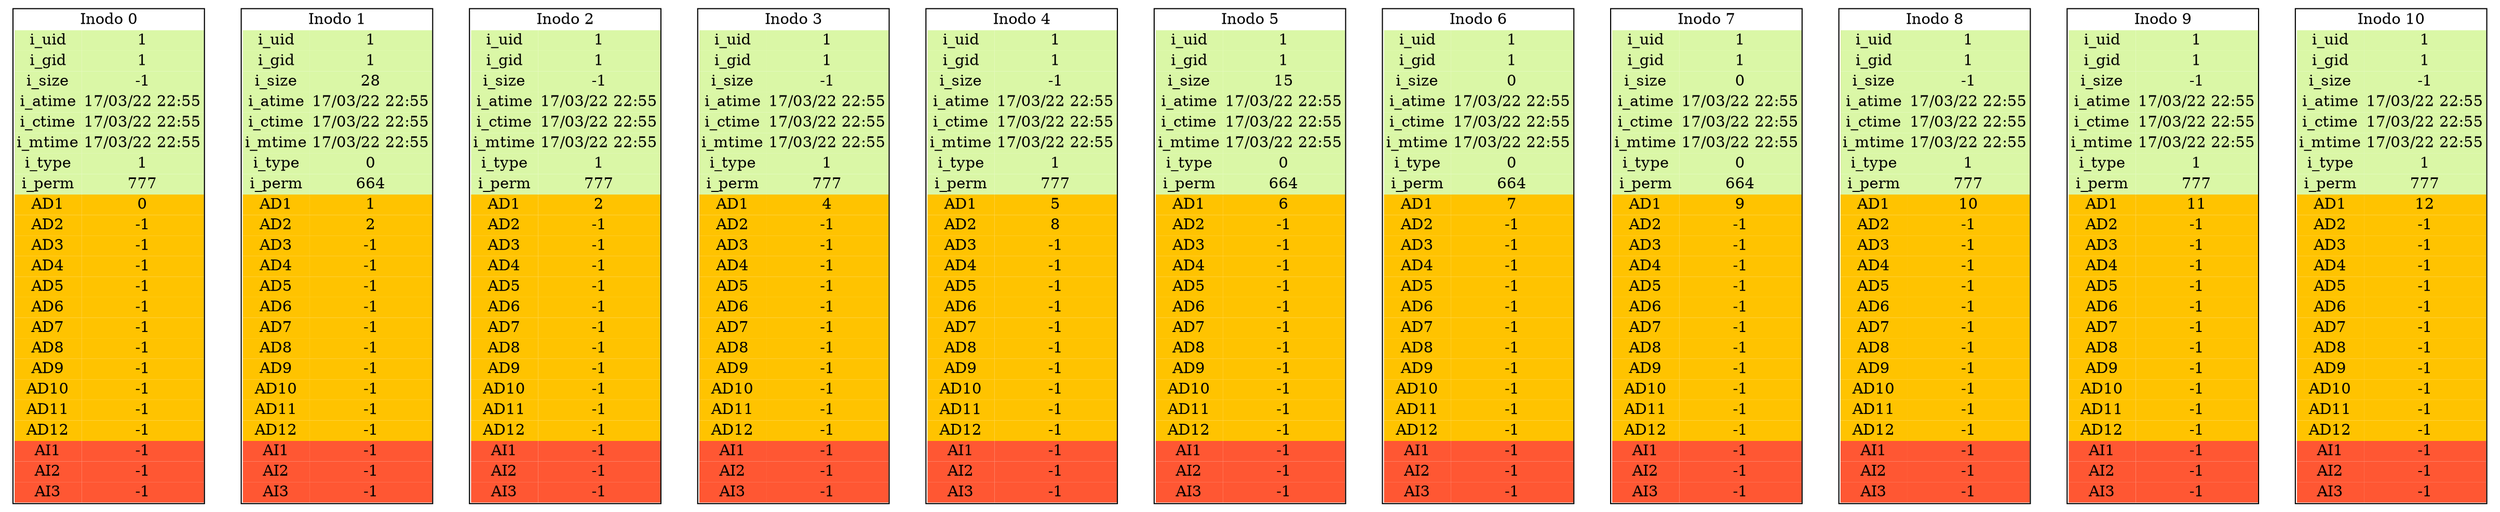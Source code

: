 digraph {
i_0[ shape=plaintext label=< 
<table border="1" cellborder = "0" cellspacing='0'>
<tr><td colspan="3">Inodo 0</td></tr>
<tr><td bgcolor="#DAF7A6">i_uid</td><td bgcolor="#DAF7A6">1</td></tr>
<tr><td bgcolor="#DAF7A6">i_gid</td><td bgcolor="#DAF7A6">1</td></tr>
<tr><td bgcolor="#DAF7A6">i_size</td><td bgcolor="#DAF7A6">-1</td></tr>
<tr><td bgcolor="#DAF7A6">i_atime</td><td bgcolor="#DAF7A6">17/03/22 22:55</td></tr>
<tr><td bgcolor="#DAF7A6">i_ctime</td><td bgcolor="#DAF7A6">17/03/22 22:55</td></tr>
<tr><td bgcolor="#DAF7A6">i_mtime</td><td bgcolor="#DAF7A6">17/03/22 22:55</td></tr>
<tr><td bgcolor="#DAF7A6">i_type</td><td bgcolor="#DAF7A6">1</td></tr>
<tr><td bgcolor="#DAF7A6">i_perm</td><td bgcolor="#DAF7A6">777</td></tr>
<tr><td bgcolor="#FFC300">AD1</td><td  bgcolor="#FFC300">0</td></tr>
<tr><td bgcolor="#FFC300">AD2</td><td  bgcolor="#FFC300">-1</td></tr>
<tr><td bgcolor="#FFC300">AD3</td><td  bgcolor="#FFC300">-1</td></tr>
<tr><td bgcolor="#FFC300">AD4</td><td  bgcolor="#FFC300">-1</td></tr>
<tr><td bgcolor="#FFC300">AD5</td><td  bgcolor="#FFC300">-1</td></tr>
<tr><td bgcolor="#FFC300">AD6</td><td  bgcolor="#FFC300">-1</td></tr>
<tr><td bgcolor="#FFC300">AD7</td><td  bgcolor="#FFC300">-1</td></tr>
<tr><td bgcolor="#FFC300">AD8</td><td  bgcolor="#FFC300">-1</td></tr>
<tr><td bgcolor="#FFC300">AD9</td><td  bgcolor="#FFC300">-1</td></tr>
<tr><td bgcolor="#FFC300">AD10</td><td  bgcolor="#FFC300">-1</td></tr>
<tr><td bgcolor="#FFC300">AD11</td><td  bgcolor="#FFC300">-1</td></tr>
<tr><td bgcolor="#FFC300">AD12</td><td  bgcolor="#FFC300">-1</td></tr>
<tr><td bgcolor="#FF5733">AI1</td><td bgcolor="#FF5733">-1</td></tr>
<tr><td bgcolor="#FF5733">AI2</td><td bgcolor="#FF5733">-1</td></tr>
<tr><td bgcolor="#FF5733">AI3</td><td bgcolor="#FF5733">-1</td></tr>
</table>
>];
i_1[ shape=plaintext label=< 
<table border="1" cellborder = "0" cellspacing='0'>
<tr><td colspan="3">Inodo 1</td></tr>
<tr><td bgcolor="#DAF7A6">i_uid</td><td bgcolor="#DAF7A6">1</td></tr>
<tr><td bgcolor="#DAF7A6">i_gid</td><td bgcolor="#DAF7A6">1</td></tr>
<tr><td bgcolor="#DAF7A6">i_size</td><td bgcolor="#DAF7A6">28</td></tr>
<tr><td bgcolor="#DAF7A6">i_atime</td><td bgcolor="#DAF7A6">17/03/22 22:55</td></tr>
<tr><td bgcolor="#DAF7A6">i_ctime</td><td bgcolor="#DAF7A6">17/03/22 22:55</td></tr>
<tr><td bgcolor="#DAF7A6">i_mtime</td><td bgcolor="#DAF7A6">17/03/22 22:55</td></tr>
<tr><td bgcolor="#DAF7A6">i_type</td><td bgcolor="#DAF7A6">0</td></tr>
<tr><td bgcolor="#DAF7A6">i_perm</td><td bgcolor="#DAF7A6">664</td></tr>
<tr><td bgcolor="#FFC300">AD1</td><td  bgcolor="#FFC300">1</td></tr>
<tr><td bgcolor="#FFC300">AD2</td><td  bgcolor="#FFC300">2</td></tr>
<tr><td bgcolor="#FFC300">AD3</td><td  bgcolor="#FFC300">-1</td></tr>
<tr><td bgcolor="#FFC300">AD4</td><td  bgcolor="#FFC300">-1</td></tr>
<tr><td bgcolor="#FFC300">AD5</td><td  bgcolor="#FFC300">-1</td></tr>
<tr><td bgcolor="#FFC300">AD6</td><td  bgcolor="#FFC300">-1</td></tr>
<tr><td bgcolor="#FFC300">AD7</td><td  bgcolor="#FFC300">-1</td></tr>
<tr><td bgcolor="#FFC300">AD8</td><td  bgcolor="#FFC300">-1</td></tr>
<tr><td bgcolor="#FFC300">AD9</td><td  bgcolor="#FFC300">-1</td></tr>
<tr><td bgcolor="#FFC300">AD10</td><td  bgcolor="#FFC300">-1</td></tr>
<tr><td bgcolor="#FFC300">AD11</td><td  bgcolor="#FFC300">-1</td></tr>
<tr><td bgcolor="#FFC300">AD12</td><td  bgcolor="#FFC300">-1</td></tr>
<tr><td bgcolor="#FF5733">AI1</td><td bgcolor="#FF5733">-1</td></tr>
<tr><td bgcolor="#FF5733">AI2</td><td bgcolor="#FF5733">-1</td></tr>
<tr><td bgcolor="#FF5733">AI3</td><td bgcolor="#FF5733">-1</td></tr>
</table>
>];
i_2[ shape=plaintext label=< 
<table border="1" cellborder = "0" cellspacing='0'>
<tr><td colspan="3">Inodo 2</td></tr>
<tr><td bgcolor="#DAF7A6">i_uid</td><td bgcolor="#DAF7A6">1</td></tr>
<tr><td bgcolor="#DAF7A6">i_gid</td><td bgcolor="#DAF7A6">1</td></tr>
<tr><td bgcolor="#DAF7A6">i_size</td><td bgcolor="#DAF7A6">-1</td></tr>
<tr><td bgcolor="#DAF7A6">i_atime</td><td bgcolor="#DAF7A6">17/03/22 22:55</td></tr>
<tr><td bgcolor="#DAF7A6">i_ctime</td><td bgcolor="#DAF7A6">17/03/22 22:55</td></tr>
<tr><td bgcolor="#DAF7A6">i_mtime</td><td bgcolor="#DAF7A6">17/03/22 22:55</td></tr>
<tr><td bgcolor="#DAF7A6">i_type</td><td bgcolor="#DAF7A6">1</td></tr>
<tr><td bgcolor="#DAF7A6">i_perm</td><td bgcolor="#DAF7A6">777</td></tr>
<tr><td bgcolor="#FFC300">AD1</td><td  bgcolor="#FFC300">2</td></tr>
<tr><td bgcolor="#FFC300">AD2</td><td  bgcolor="#FFC300">-1</td></tr>
<tr><td bgcolor="#FFC300">AD3</td><td  bgcolor="#FFC300">-1</td></tr>
<tr><td bgcolor="#FFC300">AD4</td><td  bgcolor="#FFC300">-1</td></tr>
<tr><td bgcolor="#FFC300">AD5</td><td  bgcolor="#FFC300">-1</td></tr>
<tr><td bgcolor="#FFC300">AD6</td><td  bgcolor="#FFC300">-1</td></tr>
<tr><td bgcolor="#FFC300">AD7</td><td  bgcolor="#FFC300">-1</td></tr>
<tr><td bgcolor="#FFC300">AD8</td><td  bgcolor="#FFC300">-1</td></tr>
<tr><td bgcolor="#FFC300">AD9</td><td  bgcolor="#FFC300">-1</td></tr>
<tr><td bgcolor="#FFC300">AD10</td><td  bgcolor="#FFC300">-1</td></tr>
<tr><td bgcolor="#FFC300">AD11</td><td  bgcolor="#FFC300">-1</td></tr>
<tr><td bgcolor="#FFC300">AD12</td><td  bgcolor="#FFC300">-1</td></tr>
<tr><td bgcolor="#FF5733">AI1</td><td bgcolor="#FF5733">-1</td></tr>
<tr><td bgcolor="#FF5733">AI2</td><td bgcolor="#FF5733">-1</td></tr>
<tr><td bgcolor="#FF5733">AI3</td><td bgcolor="#FF5733">-1</td></tr>
</table>
>];
i_3[ shape=plaintext label=< 
<table border="1" cellborder = "0" cellspacing='0'>
<tr><td colspan="3">Inodo 3</td></tr>
<tr><td bgcolor="#DAF7A6">i_uid</td><td bgcolor="#DAF7A6">1</td></tr>
<tr><td bgcolor="#DAF7A6">i_gid</td><td bgcolor="#DAF7A6">1</td></tr>
<tr><td bgcolor="#DAF7A6">i_size</td><td bgcolor="#DAF7A6">-1</td></tr>
<tr><td bgcolor="#DAF7A6">i_atime</td><td bgcolor="#DAF7A6">17/03/22 22:55</td></tr>
<tr><td bgcolor="#DAF7A6">i_ctime</td><td bgcolor="#DAF7A6">17/03/22 22:55</td></tr>
<tr><td bgcolor="#DAF7A6">i_mtime</td><td bgcolor="#DAF7A6">17/03/22 22:55</td></tr>
<tr><td bgcolor="#DAF7A6">i_type</td><td bgcolor="#DAF7A6">1</td></tr>
<tr><td bgcolor="#DAF7A6">i_perm</td><td bgcolor="#DAF7A6">777</td></tr>
<tr><td bgcolor="#FFC300">AD1</td><td  bgcolor="#FFC300">4</td></tr>
<tr><td bgcolor="#FFC300">AD2</td><td  bgcolor="#FFC300">-1</td></tr>
<tr><td bgcolor="#FFC300">AD3</td><td  bgcolor="#FFC300">-1</td></tr>
<tr><td bgcolor="#FFC300">AD4</td><td  bgcolor="#FFC300">-1</td></tr>
<tr><td bgcolor="#FFC300">AD5</td><td  bgcolor="#FFC300">-1</td></tr>
<tr><td bgcolor="#FFC300">AD6</td><td  bgcolor="#FFC300">-1</td></tr>
<tr><td bgcolor="#FFC300">AD7</td><td  bgcolor="#FFC300">-1</td></tr>
<tr><td bgcolor="#FFC300">AD8</td><td  bgcolor="#FFC300">-1</td></tr>
<tr><td bgcolor="#FFC300">AD9</td><td  bgcolor="#FFC300">-1</td></tr>
<tr><td bgcolor="#FFC300">AD10</td><td  bgcolor="#FFC300">-1</td></tr>
<tr><td bgcolor="#FFC300">AD11</td><td  bgcolor="#FFC300">-1</td></tr>
<tr><td bgcolor="#FFC300">AD12</td><td  bgcolor="#FFC300">-1</td></tr>
<tr><td bgcolor="#FF5733">AI1</td><td bgcolor="#FF5733">-1</td></tr>
<tr><td bgcolor="#FF5733">AI2</td><td bgcolor="#FF5733">-1</td></tr>
<tr><td bgcolor="#FF5733">AI3</td><td bgcolor="#FF5733">-1</td></tr>
</table>
>];
i_4[ shape=plaintext label=< 
<table border="1" cellborder = "0" cellspacing='0'>
<tr><td colspan="3">Inodo 4</td></tr>
<tr><td bgcolor="#DAF7A6">i_uid</td><td bgcolor="#DAF7A6">1</td></tr>
<tr><td bgcolor="#DAF7A6">i_gid</td><td bgcolor="#DAF7A6">1</td></tr>
<tr><td bgcolor="#DAF7A6">i_size</td><td bgcolor="#DAF7A6">-1</td></tr>
<tr><td bgcolor="#DAF7A6">i_atime</td><td bgcolor="#DAF7A6">17/03/22 22:55</td></tr>
<tr><td bgcolor="#DAF7A6">i_ctime</td><td bgcolor="#DAF7A6">17/03/22 22:55</td></tr>
<tr><td bgcolor="#DAF7A6">i_mtime</td><td bgcolor="#DAF7A6">17/03/22 22:55</td></tr>
<tr><td bgcolor="#DAF7A6">i_type</td><td bgcolor="#DAF7A6">1</td></tr>
<tr><td bgcolor="#DAF7A6">i_perm</td><td bgcolor="#DAF7A6">777</td></tr>
<tr><td bgcolor="#FFC300">AD1</td><td  bgcolor="#FFC300">5</td></tr>
<tr><td bgcolor="#FFC300">AD2</td><td  bgcolor="#FFC300">8</td></tr>
<tr><td bgcolor="#FFC300">AD3</td><td  bgcolor="#FFC300">-1</td></tr>
<tr><td bgcolor="#FFC300">AD4</td><td  bgcolor="#FFC300">-1</td></tr>
<tr><td bgcolor="#FFC300">AD5</td><td  bgcolor="#FFC300">-1</td></tr>
<tr><td bgcolor="#FFC300">AD6</td><td  bgcolor="#FFC300">-1</td></tr>
<tr><td bgcolor="#FFC300">AD7</td><td  bgcolor="#FFC300">-1</td></tr>
<tr><td bgcolor="#FFC300">AD8</td><td  bgcolor="#FFC300">-1</td></tr>
<tr><td bgcolor="#FFC300">AD9</td><td  bgcolor="#FFC300">-1</td></tr>
<tr><td bgcolor="#FFC300">AD10</td><td  bgcolor="#FFC300">-1</td></tr>
<tr><td bgcolor="#FFC300">AD11</td><td  bgcolor="#FFC300">-1</td></tr>
<tr><td bgcolor="#FFC300">AD12</td><td  bgcolor="#FFC300">-1</td></tr>
<tr><td bgcolor="#FF5733">AI1</td><td bgcolor="#FF5733">-1</td></tr>
<tr><td bgcolor="#FF5733">AI2</td><td bgcolor="#FF5733">-1</td></tr>
<tr><td bgcolor="#FF5733">AI3</td><td bgcolor="#FF5733">-1</td></tr>
</table>
>];
i_5[ shape=plaintext label=< 
<table border="1" cellborder = "0" cellspacing='0'>
<tr><td colspan="3">Inodo 5</td></tr>
<tr><td bgcolor="#DAF7A6">i_uid</td><td bgcolor="#DAF7A6">1</td></tr>
<tr><td bgcolor="#DAF7A6">i_gid</td><td bgcolor="#DAF7A6">1</td></tr>
<tr><td bgcolor="#DAF7A6">i_size</td><td bgcolor="#DAF7A6">15</td></tr>
<tr><td bgcolor="#DAF7A6">i_atime</td><td bgcolor="#DAF7A6">17/03/22 22:55</td></tr>
<tr><td bgcolor="#DAF7A6">i_ctime</td><td bgcolor="#DAF7A6">17/03/22 22:55</td></tr>
<tr><td bgcolor="#DAF7A6">i_mtime</td><td bgcolor="#DAF7A6">17/03/22 22:55</td></tr>
<tr><td bgcolor="#DAF7A6">i_type</td><td bgcolor="#DAF7A6">0</td></tr>
<tr><td bgcolor="#DAF7A6">i_perm</td><td bgcolor="#DAF7A6">664</td></tr>
<tr><td bgcolor="#FFC300">AD1</td><td  bgcolor="#FFC300">6</td></tr>
<tr><td bgcolor="#FFC300">AD2</td><td  bgcolor="#FFC300">-1</td></tr>
<tr><td bgcolor="#FFC300">AD3</td><td  bgcolor="#FFC300">-1</td></tr>
<tr><td bgcolor="#FFC300">AD4</td><td  bgcolor="#FFC300">-1</td></tr>
<tr><td bgcolor="#FFC300">AD5</td><td  bgcolor="#FFC300">-1</td></tr>
<tr><td bgcolor="#FFC300">AD6</td><td  bgcolor="#FFC300">-1</td></tr>
<tr><td bgcolor="#FFC300">AD7</td><td  bgcolor="#FFC300">-1</td></tr>
<tr><td bgcolor="#FFC300">AD8</td><td  bgcolor="#FFC300">-1</td></tr>
<tr><td bgcolor="#FFC300">AD9</td><td  bgcolor="#FFC300">-1</td></tr>
<tr><td bgcolor="#FFC300">AD10</td><td  bgcolor="#FFC300">-1</td></tr>
<tr><td bgcolor="#FFC300">AD11</td><td  bgcolor="#FFC300">-1</td></tr>
<tr><td bgcolor="#FFC300">AD12</td><td  bgcolor="#FFC300">-1</td></tr>
<tr><td bgcolor="#FF5733">AI1</td><td bgcolor="#FF5733">-1</td></tr>
<tr><td bgcolor="#FF5733">AI2</td><td bgcolor="#FF5733">-1</td></tr>
<tr><td bgcolor="#FF5733">AI3</td><td bgcolor="#FF5733">-1</td></tr>
</table>
>];
i_6[ shape=plaintext label=< 
<table border="1" cellborder = "0" cellspacing='0'>
<tr><td colspan="3">Inodo 6</td></tr>
<tr><td bgcolor="#DAF7A6">i_uid</td><td bgcolor="#DAF7A6">1</td></tr>
<tr><td bgcolor="#DAF7A6">i_gid</td><td bgcolor="#DAF7A6">1</td></tr>
<tr><td bgcolor="#DAF7A6">i_size</td><td bgcolor="#DAF7A6">0</td></tr>
<tr><td bgcolor="#DAF7A6">i_atime</td><td bgcolor="#DAF7A6">17/03/22 22:55</td></tr>
<tr><td bgcolor="#DAF7A6">i_ctime</td><td bgcolor="#DAF7A6">17/03/22 22:55</td></tr>
<tr><td bgcolor="#DAF7A6">i_mtime</td><td bgcolor="#DAF7A6">17/03/22 22:55</td></tr>
<tr><td bgcolor="#DAF7A6">i_type</td><td bgcolor="#DAF7A6">0</td></tr>
<tr><td bgcolor="#DAF7A6">i_perm</td><td bgcolor="#DAF7A6">664</td></tr>
<tr><td bgcolor="#FFC300">AD1</td><td  bgcolor="#FFC300">7</td></tr>
<tr><td bgcolor="#FFC300">AD2</td><td  bgcolor="#FFC300">-1</td></tr>
<tr><td bgcolor="#FFC300">AD3</td><td  bgcolor="#FFC300">-1</td></tr>
<tr><td bgcolor="#FFC300">AD4</td><td  bgcolor="#FFC300">-1</td></tr>
<tr><td bgcolor="#FFC300">AD5</td><td  bgcolor="#FFC300">-1</td></tr>
<tr><td bgcolor="#FFC300">AD6</td><td  bgcolor="#FFC300">-1</td></tr>
<tr><td bgcolor="#FFC300">AD7</td><td  bgcolor="#FFC300">-1</td></tr>
<tr><td bgcolor="#FFC300">AD8</td><td  bgcolor="#FFC300">-1</td></tr>
<tr><td bgcolor="#FFC300">AD9</td><td  bgcolor="#FFC300">-1</td></tr>
<tr><td bgcolor="#FFC300">AD10</td><td  bgcolor="#FFC300">-1</td></tr>
<tr><td bgcolor="#FFC300">AD11</td><td  bgcolor="#FFC300">-1</td></tr>
<tr><td bgcolor="#FFC300">AD12</td><td  bgcolor="#FFC300">-1</td></tr>
<tr><td bgcolor="#FF5733">AI1</td><td bgcolor="#FF5733">-1</td></tr>
<tr><td bgcolor="#FF5733">AI2</td><td bgcolor="#FF5733">-1</td></tr>
<tr><td bgcolor="#FF5733">AI3</td><td bgcolor="#FF5733">-1</td></tr>
</table>
>];
i_7[ shape=plaintext label=< 
<table border="1" cellborder = "0" cellspacing='0'>
<tr><td colspan="3">Inodo 7</td></tr>
<tr><td bgcolor="#DAF7A6">i_uid</td><td bgcolor="#DAF7A6">1</td></tr>
<tr><td bgcolor="#DAF7A6">i_gid</td><td bgcolor="#DAF7A6">1</td></tr>
<tr><td bgcolor="#DAF7A6">i_size</td><td bgcolor="#DAF7A6">0</td></tr>
<tr><td bgcolor="#DAF7A6">i_atime</td><td bgcolor="#DAF7A6">17/03/22 22:55</td></tr>
<tr><td bgcolor="#DAF7A6">i_ctime</td><td bgcolor="#DAF7A6">17/03/22 22:55</td></tr>
<tr><td bgcolor="#DAF7A6">i_mtime</td><td bgcolor="#DAF7A6">17/03/22 22:55</td></tr>
<tr><td bgcolor="#DAF7A6">i_type</td><td bgcolor="#DAF7A6">0</td></tr>
<tr><td bgcolor="#DAF7A6">i_perm</td><td bgcolor="#DAF7A6">664</td></tr>
<tr><td bgcolor="#FFC300">AD1</td><td  bgcolor="#FFC300">9</td></tr>
<tr><td bgcolor="#FFC300">AD2</td><td  bgcolor="#FFC300">-1</td></tr>
<tr><td bgcolor="#FFC300">AD3</td><td  bgcolor="#FFC300">-1</td></tr>
<tr><td bgcolor="#FFC300">AD4</td><td  bgcolor="#FFC300">-1</td></tr>
<tr><td bgcolor="#FFC300">AD5</td><td  bgcolor="#FFC300">-1</td></tr>
<tr><td bgcolor="#FFC300">AD6</td><td  bgcolor="#FFC300">-1</td></tr>
<tr><td bgcolor="#FFC300">AD7</td><td  bgcolor="#FFC300">-1</td></tr>
<tr><td bgcolor="#FFC300">AD8</td><td  bgcolor="#FFC300">-1</td></tr>
<tr><td bgcolor="#FFC300">AD9</td><td  bgcolor="#FFC300">-1</td></tr>
<tr><td bgcolor="#FFC300">AD10</td><td  bgcolor="#FFC300">-1</td></tr>
<tr><td bgcolor="#FFC300">AD11</td><td  bgcolor="#FFC300">-1</td></tr>
<tr><td bgcolor="#FFC300">AD12</td><td  bgcolor="#FFC300">-1</td></tr>
<tr><td bgcolor="#FF5733">AI1</td><td bgcolor="#FF5733">-1</td></tr>
<tr><td bgcolor="#FF5733">AI2</td><td bgcolor="#FF5733">-1</td></tr>
<tr><td bgcolor="#FF5733">AI3</td><td bgcolor="#FF5733">-1</td></tr>
</table>
>];
i_8[ shape=plaintext label=< 
<table border="1" cellborder = "0" cellspacing='0'>
<tr><td colspan="3">Inodo 8</td></tr>
<tr><td bgcolor="#DAF7A6">i_uid</td><td bgcolor="#DAF7A6">1</td></tr>
<tr><td bgcolor="#DAF7A6">i_gid</td><td bgcolor="#DAF7A6">1</td></tr>
<tr><td bgcolor="#DAF7A6">i_size</td><td bgcolor="#DAF7A6">-1</td></tr>
<tr><td bgcolor="#DAF7A6">i_atime</td><td bgcolor="#DAF7A6">17/03/22 22:55</td></tr>
<tr><td bgcolor="#DAF7A6">i_ctime</td><td bgcolor="#DAF7A6">17/03/22 22:55</td></tr>
<tr><td bgcolor="#DAF7A6">i_mtime</td><td bgcolor="#DAF7A6">17/03/22 22:55</td></tr>
<tr><td bgcolor="#DAF7A6">i_type</td><td bgcolor="#DAF7A6">1</td></tr>
<tr><td bgcolor="#DAF7A6">i_perm</td><td bgcolor="#DAF7A6">777</td></tr>
<tr><td bgcolor="#FFC300">AD1</td><td  bgcolor="#FFC300">10</td></tr>
<tr><td bgcolor="#FFC300">AD2</td><td  bgcolor="#FFC300">-1</td></tr>
<tr><td bgcolor="#FFC300">AD3</td><td  bgcolor="#FFC300">-1</td></tr>
<tr><td bgcolor="#FFC300">AD4</td><td  bgcolor="#FFC300">-1</td></tr>
<tr><td bgcolor="#FFC300">AD5</td><td  bgcolor="#FFC300">-1</td></tr>
<tr><td bgcolor="#FFC300">AD6</td><td  bgcolor="#FFC300">-1</td></tr>
<tr><td bgcolor="#FFC300">AD7</td><td  bgcolor="#FFC300">-1</td></tr>
<tr><td bgcolor="#FFC300">AD8</td><td  bgcolor="#FFC300">-1</td></tr>
<tr><td bgcolor="#FFC300">AD9</td><td  bgcolor="#FFC300">-1</td></tr>
<tr><td bgcolor="#FFC300">AD10</td><td  bgcolor="#FFC300">-1</td></tr>
<tr><td bgcolor="#FFC300">AD11</td><td  bgcolor="#FFC300">-1</td></tr>
<tr><td bgcolor="#FFC300">AD12</td><td  bgcolor="#FFC300">-1</td></tr>
<tr><td bgcolor="#FF5733">AI1</td><td bgcolor="#FF5733">-1</td></tr>
<tr><td bgcolor="#FF5733">AI2</td><td bgcolor="#FF5733">-1</td></tr>
<tr><td bgcolor="#FF5733">AI3</td><td bgcolor="#FF5733">-1</td></tr>
</table>
>];
i_9[ shape=plaintext label=< 
<table border="1" cellborder = "0" cellspacing='0'>
<tr><td colspan="3">Inodo 9</td></tr>
<tr><td bgcolor="#DAF7A6">i_uid</td><td bgcolor="#DAF7A6">1</td></tr>
<tr><td bgcolor="#DAF7A6">i_gid</td><td bgcolor="#DAF7A6">1</td></tr>
<tr><td bgcolor="#DAF7A6">i_size</td><td bgcolor="#DAF7A6">-1</td></tr>
<tr><td bgcolor="#DAF7A6">i_atime</td><td bgcolor="#DAF7A6">17/03/22 22:55</td></tr>
<tr><td bgcolor="#DAF7A6">i_ctime</td><td bgcolor="#DAF7A6">17/03/22 22:55</td></tr>
<tr><td bgcolor="#DAF7A6">i_mtime</td><td bgcolor="#DAF7A6">17/03/22 22:55</td></tr>
<tr><td bgcolor="#DAF7A6">i_type</td><td bgcolor="#DAF7A6">1</td></tr>
<tr><td bgcolor="#DAF7A6">i_perm</td><td bgcolor="#DAF7A6">777</td></tr>
<tr><td bgcolor="#FFC300">AD1</td><td  bgcolor="#FFC300">11</td></tr>
<tr><td bgcolor="#FFC300">AD2</td><td  bgcolor="#FFC300">-1</td></tr>
<tr><td bgcolor="#FFC300">AD3</td><td  bgcolor="#FFC300">-1</td></tr>
<tr><td bgcolor="#FFC300">AD4</td><td  bgcolor="#FFC300">-1</td></tr>
<tr><td bgcolor="#FFC300">AD5</td><td  bgcolor="#FFC300">-1</td></tr>
<tr><td bgcolor="#FFC300">AD6</td><td  bgcolor="#FFC300">-1</td></tr>
<tr><td bgcolor="#FFC300">AD7</td><td  bgcolor="#FFC300">-1</td></tr>
<tr><td bgcolor="#FFC300">AD8</td><td  bgcolor="#FFC300">-1</td></tr>
<tr><td bgcolor="#FFC300">AD9</td><td  bgcolor="#FFC300">-1</td></tr>
<tr><td bgcolor="#FFC300">AD10</td><td  bgcolor="#FFC300">-1</td></tr>
<tr><td bgcolor="#FFC300">AD11</td><td  bgcolor="#FFC300">-1</td></tr>
<tr><td bgcolor="#FFC300">AD12</td><td  bgcolor="#FFC300">-1</td></tr>
<tr><td bgcolor="#FF5733">AI1</td><td bgcolor="#FF5733">-1</td></tr>
<tr><td bgcolor="#FF5733">AI2</td><td bgcolor="#FF5733">-1</td></tr>
<tr><td bgcolor="#FF5733">AI3</td><td bgcolor="#FF5733">-1</td></tr>
</table>
>];
i_10[ shape=plaintext label=< 
<table border="1" cellborder = "0" cellspacing='0'>
<tr><td colspan="3">Inodo 10</td></tr>
<tr><td bgcolor="#DAF7A6">i_uid</td><td bgcolor="#DAF7A6">1</td></tr>
<tr><td bgcolor="#DAF7A6">i_gid</td><td bgcolor="#DAF7A6">1</td></tr>
<tr><td bgcolor="#DAF7A6">i_size</td><td bgcolor="#DAF7A6">-1</td></tr>
<tr><td bgcolor="#DAF7A6">i_atime</td><td bgcolor="#DAF7A6">17/03/22 22:55</td></tr>
<tr><td bgcolor="#DAF7A6">i_ctime</td><td bgcolor="#DAF7A6">17/03/22 22:55</td></tr>
<tr><td bgcolor="#DAF7A6">i_mtime</td><td bgcolor="#DAF7A6">17/03/22 22:55</td></tr>
<tr><td bgcolor="#DAF7A6">i_type</td><td bgcolor="#DAF7A6">1</td></tr>
<tr><td bgcolor="#DAF7A6">i_perm</td><td bgcolor="#DAF7A6">777</td></tr>
<tr><td bgcolor="#FFC300">AD1</td><td  bgcolor="#FFC300">12</td></tr>
<tr><td bgcolor="#FFC300">AD2</td><td  bgcolor="#FFC300">-1</td></tr>
<tr><td bgcolor="#FFC300">AD3</td><td  bgcolor="#FFC300">-1</td></tr>
<tr><td bgcolor="#FFC300">AD4</td><td  bgcolor="#FFC300">-1</td></tr>
<tr><td bgcolor="#FFC300">AD5</td><td  bgcolor="#FFC300">-1</td></tr>
<tr><td bgcolor="#FFC300">AD6</td><td  bgcolor="#FFC300">-1</td></tr>
<tr><td bgcolor="#FFC300">AD7</td><td  bgcolor="#FFC300">-1</td></tr>
<tr><td bgcolor="#FFC300">AD8</td><td  bgcolor="#FFC300">-1</td></tr>
<tr><td bgcolor="#FFC300">AD9</td><td  bgcolor="#FFC300">-1</td></tr>
<tr><td bgcolor="#FFC300">AD10</td><td  bgcolor="#FFC300">-1</td></tr>
<tr><td bgcolor="#FFC300">AD11</td><td  bgcolor="#FFC300">-1</td></tr>
<tr><td bgcolor="#FFC300">AD12</td><td  bgcolor="#FFC300">-1</td></tr>
<tr><td bgcolor="#FF5733">AI1</td><td bgcolor="#FF5733">-1</td></tr>
<tr><td bgcolor="#FF5733">AI2</td><td bgcolor="#FF5733">-1</td></tr>
<tr><td bgcolor="#FF5733">AI3</td><td bgcolor="#FF5733">-1</td></tr>
</table>
>];
}
